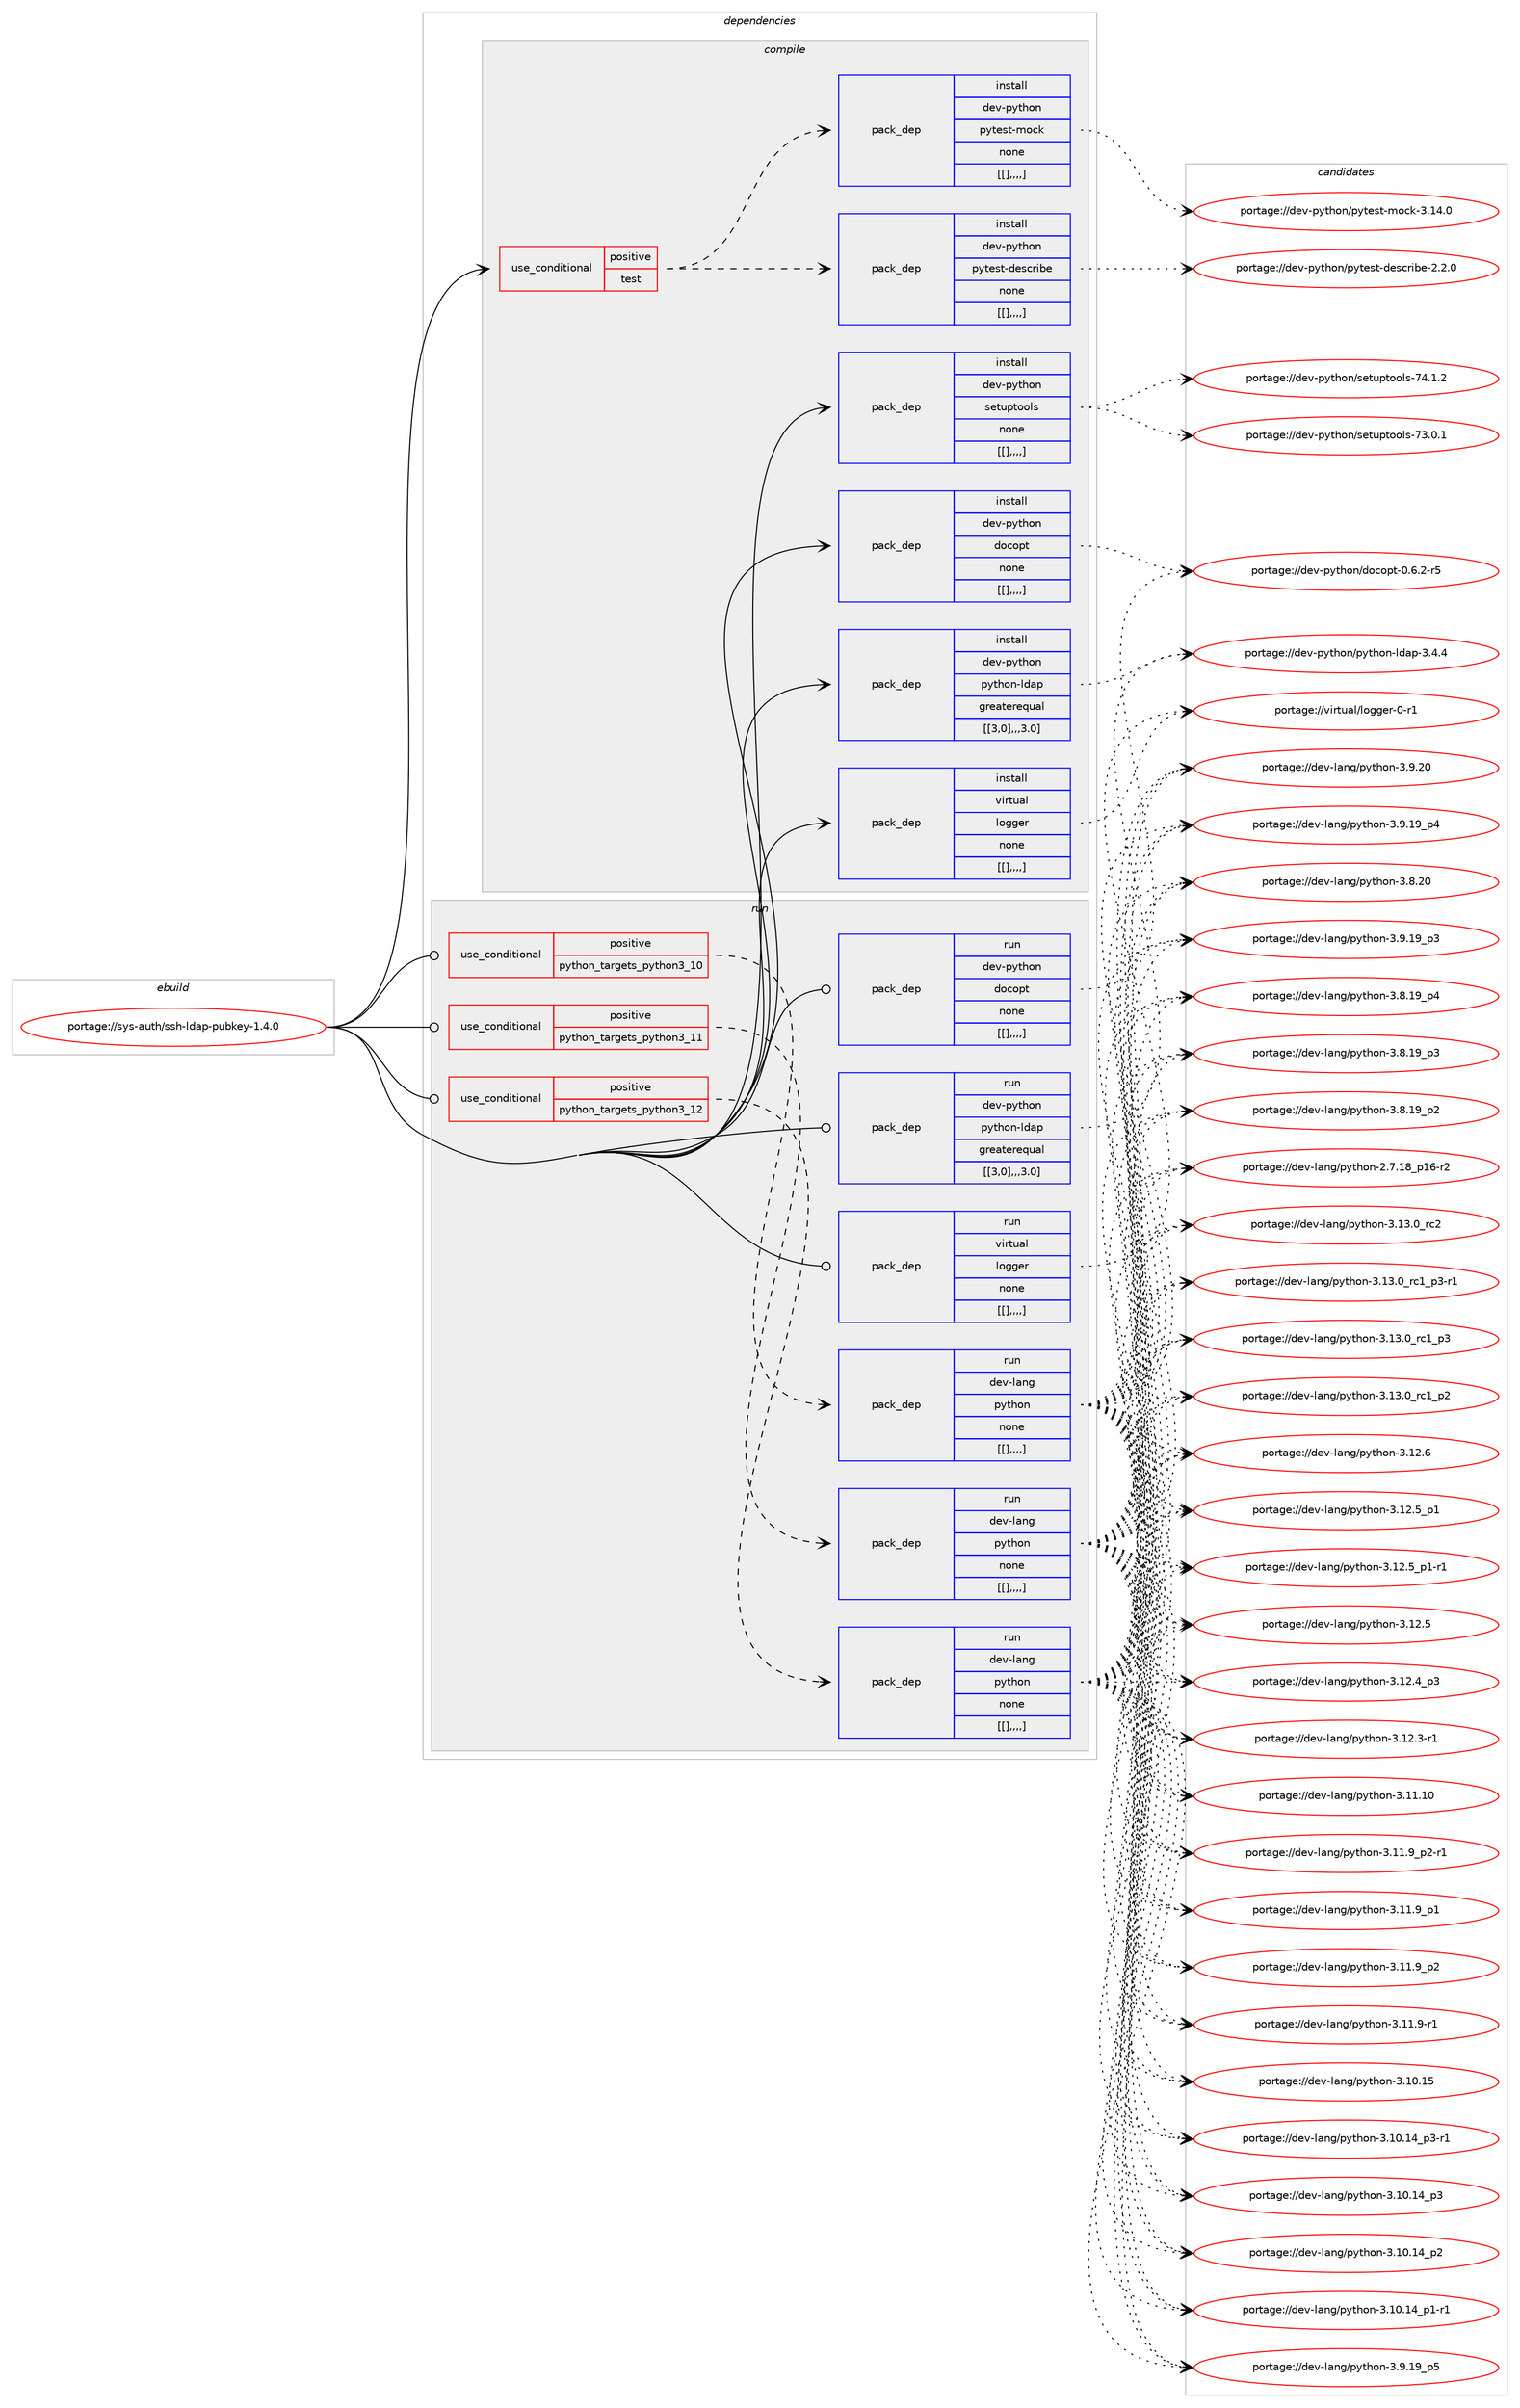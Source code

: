 digraph prolog {

# *************
# Graph options
# *************

newrank=true;
concentrate=true;
compound=true;
graph [rankdir=LR,fontname=Helvetica,fontsize=10,ranksep=1.5];#, ranksep=2.5, nodesep=0.2];
edge  [arrowhead=vee];
node  [fontname=Helvetica,fontsize=10];

# **********
# The ebuild
# **********

subgraph cluster_leftcol {
color=gray;
label=<<i>ebuild</i>>;
id [label="portage://sys-auth/ssh-ldap-pubkey-1.4.0", color=red, width=4, href="../sys-auth/ssh-ldap-pubkey-1.4.0.svg"];
}

# ****************
# The dependencies
# ****************

subgraph cluster_midcol {
color=gray;
label=<<i>dependencies</i>>;
subgraph cluster_compile {
fillcolor="#eeeeee";
style=filled;
label=<<i>compile</i>>;
subgraph cond117557 {
dependency444094 [label=<<TABLE BORDER="0" CELLBORDER="1" CELLSPACING="0" CELLPADDING="4"><TR><TD ROWSPAN="3" CELLPADDING="10">use_conditional</TD></TR><TR><TD>positive</TD></TR><TR><TD>test</TD></TR></TABLE>>, shape=none, color=red];
subgraph pack323466 {
dependency444095 [label=<<TABLE BORDER="0" CELLBORDER="1" CELLSPACING="0" CELLPADDING="4" WIDTH="220"><TR><TD ROWSPAN="6" CELLPADDING="30">pack_dep</TD></TR><TR><TD WIDTH="110">install</TD></TR><TR><TD>dev-python</TD></TR><TR><TD>pytest-describe</TD></TR><TR><TD>none</TD></TR><TR><TD>[[],,,,]</TD></TR></TABLE>>, shape=none, color=blue];
}
dependency444094:e -> dependency444095:w [weight=20,style="dashed",arrowhead="vee"];
subgraph pack323467 {
dependency444096 [label=<<TABLE BORDER="0" CELLBORDER="1" CELLSPACING="0" CELLPADDING="4" WIDTH="220"><TR><TD ROWSPAN="6" CELLPADDING="30">pack_dep</TD></TR><TR><TD WIDTH="110">install</TD></TR><TR><TD>dev-python</TD></TR><TR><TD>pytest-mock</TD></TR><TR><TD>none</TD></TR><TR><TD>[[],,,,]</TD></TR></TABLE>>, shape=none, color=blue];
}
dependency444094:e -> dependency444096:w [weight=20,style="dashed",arrowhead="vee"];
}
id:e -> dependency444094:w [weight=20,style="solid",arrowhead="vee"];
subgraph pack323468 {
dependency444097 [label=<<TABLE BORDER="0" CELLBORDER="1" CELLSPACING="0" CELLPADDING="4" WIDTH="220"><TR><TD ROWSPAN="6" CELLPADDING="30">pack_dep</TD></TR><TR><TD WIDTH="110">install</TD></TR><TR><TD>dev-python</TD></TR><TR><TD>docopt</TD></TR><TR><TD>none</TD></TR><TR><TD>[[],,,,]</TD></TR></TABLE>>, shape=none, color=blue];
}
id:e -> dependency444097:w [weight=20,style="solid",arrowhead="vee"];
subgraph pack323469 {
dependency444098 [label=<<TABLE BORDER="0" CELLBORDER="1" CELLSPACING="0" CELLPADDING="4" WIDTH="220"><TR><TD ROWSPAN="6" CELLPADDING="30">pack_dep</TD></TR><TR><TD WIDTH="110">install</TD></TR><TR><TD>dev-python</TD></TR><TR><TD>python-ldap</TD></TR><TR><TD>greaterequal</TD></TR><TR><TD>[[3,0],,,3.0]</TD></TR></TABLE>>, shape=none, color=blue];
}
id:e -> dependency444098:w [weight=20,style="solid",arrowhead="vee"];
subgraph pack323470 {
dependency444099 [label=<<TABLE BORDER="0" CELLBORDER="1" CELLSPACING="0" CELLPADDING="4" WIDTH="220"><TR><TD ROWSPAN="6" CELLPADDING="30">pack_dep</TD></TR><TR><TD WIDTH="110">install</TD></TR><TR><TD>dev-python</TD></TR><TR><TD>setuptools</TD></TR><TR><TD>none</TD></TR><TR><TD>[[],,,,]</TD></TR></TABLE>>, shape=none, color=blue];
}
id:e -> dependency444099:w [weight=20,style="solid",arrowhead="vee"];
subgraph pack323471 {
dependency444100 [label=<<TABLE BORDER="0" CELLBORDER="1" CELLSPACING="0" CELLPADDING="4" WIDTH="220"><TR><TD ROWSPAN="6" CELLPADDING="30">pack_dep</TD></TR><TR><TD WIDTH="110">install</TD></TR><TR><TD>virtual</TD></TR><TR><TD>logger</TD></TR><TR><TD>none</TD></TR><TR><TD>[[],,,,]</TD></TR></TABLE>>, shape=none, color=blue];
}
id:e -> dependency444100:w [weight=20,style="solid",arrowhead="vee"];
}
subgraph cluster_compileandrun {
fillcolor="#eeeeee";
style=filled;
label=<<i>compile and run</i>>;
}
subgraph cluster_run {
fillcolor="#eeeeee";
style=filled;
label=<<i>run</i>>;
subgraph cond117558 {
dependency444101 [label=<<TABLE BORDER="0" CELLBORDER="1" CELLSPACING="0" CELLPADDING="4"><TR><TD ROWSPAN="3" CELLPADDING="10">use_conditional</TD></TR><TR><TD>positive</TD></TR><TR><TD>python_targets_python3_10</TD></TR></TABLE>>, shape=none, color=red];
subgraph pack323472 {
dependency444102 [label=<<TABLE BORDER="0" CELLBORDER="1" CELLSPACING="0" CELLPADDING="4" WIDTH="220"><TR><TD ROWSPAN="6" CELLPADDING="30">pack_dep</TD></TR><TR><TD WIDTH="110">run</TD></TR><TR><TD>dev-lang</TD></TR><TR><TD>python</TD></TR><TR><TD>none</TD></TR><TR><TD>[[],,,,]</TD></TR></TABLE>>, shape=none, color=blue];
}
dependency444101:e -> dependency444102:w [weight=20,style="dashed",arrowhead="vee"];
}
id:e -> dependency444101:w [weight=20,style="solid",arrowhead="odot"];
subgraph cond117559 {
dependency444103 [label=<<TABLE BORDER="0" CELLBORDER="1" CELLSPACING="0" CELLPADDING="4"><TR><TD ROWSPAN="3" CELLPADDING="10">use_conditional</TD></TR><TR><TD>positive</TD></TR><TR><TD>python_targets_python3_11</TD></TR></TABLE>>, shape=none, color=red];
subgraph pack323473 {
dependency444104 [label=<<TABLE BORDER="0" CELLBORDER="1" CELLSPACING="0" CELLPADDING="4" WIDTH="220"><TR><TD ROWSPAN="6" CELLPADDING="30">pack_dep</TD></TR><TR><TD WIDTH="110">run</TD></TR><TR><TD>dev-lang</TD></TR><TR><TD>python</TD></TR><TR><TD>none</TD></TR><TR><TD>[[],,,,]</TD></TR></TABLE>>, shape=none, color=blue];
}
dependency444103:e -> dependency444104:w [weight=20,style="dashed",arrowhead="vee"];
}
id:e -> dependency444103:w [weight=20,style="solid",arrowhead="odot"];
subgraph cond117560 {
dependency444105 [label=<<TABLE BORDER="0" CELLBORDER="1" CELLSPACING="0" CELLPADDING="4"><TR><TD ROWSPAN="3" CELLPADDING="10">use_conditional</TD></TR><TR><TD>positive</TD></TR><TR><TD>python_targets_python3_12</TD></TR></TABLE>>, shape=none, color=red];
subgraph pack323474 {
dependency444106 [label=<<TABLE BORDER="0" CELLBORDER="1" CELLSPACING="0" CELLPADDING="4" WIDTH="220"><TR><TD ROWSPAN="6" CELLPADDING="30">pack_dep</TD></TR><TR><TD WIDTH="110">run</TD></TR><TR><TD>dev-lang</TD></TR><TR><TD>python</TD></TR><TR><TD>none</TD></TR><TR><TD>[[],,,,]</TD></TR></TABLE>>, shape=none, color=blue];
}
dependency444105:e -> dependency444106:w [weight=20,style="dashed",arrowhead="vee"];
}
id:e -> dependency444105:w [weight=20,style="solid",arrowhead="odot"];
subgraph pack323475 {
dependency444107 [label=<<TABLE BORDER="0" CELLBORDER="1" CELLSPACING="0" CELLPADDING="4" WIDTH="220"><TR><TD ROWSPAN="6" CELLPADDING="30">pack_dep</TD></TR><TR><TD WIDTH="110">run</TD></TR><TR><TD>dev-python</TD></TR><TR><TD>docopt</TD></TR><TR><TD>none</TD></TR><TR><TD>[[],,,,]</TD></TR></TABLE>>, shape=none, color=blue];
}
id:e -> dependency444107:w [weight=20,style="solid",arrowhead="odot"];
subgraph pack323476 {
dependency444108 [label=<<TABLE BORDER="0" CELLBORDER="1" CELLSPACING="0" CELLPADDING="4" WIDTH="220"><TR><TD ROWSPAN="6" CELLPADDING="30">pack_dep</TD></TR><TR><TD WIDTH="110">run</TD></TR><TR><TD>dev-python</TD></TR><TR><TD>python-ldap</TD></TR><TR><TD>greaterequal</TD></TR><TR><TD>[[3,0],,,3.0]</TD></TR></TABLE>>, shape=none, color=blue];
}
id:e -> dependency444108:w [weight=20,style="solid",arrowhead="odot"];
subgraph pack323477 {
dependency444109 [label=<<TABLE BORDER="0" CELLBORDER="1" CELLSPACING="0" CELLPADDING="4" WIDTH="220"><TR><TD ROWSPAN="6" CELLPADDING="30">pack_dep</TD></TR><TR><TD WIDTH="110">run</TD></TR><TR><TD>virtual</TD></TR><TR><TD>logger</TD></TR><TR><TD>none</TD></TR><TR><TD>[[],,,,]</TD></TR></TABLE>>, shape=none, color=blue];
}
id:e -> dependency444109:w [weight=20,style="solid",arrowhead="odot"];
}
}

# **************
# The candidates
# **************

subgraph cluster_choices {
rank=same;
color=gray;
label=<<i>candidates</i>>;

subgraph choice323466 {
color=black;
nodesep=1;
choice1001011184511212111610411111047112121116101115116451001011159911410598101455046504648 [label="portage://dev-python/pytest-describe-2.2.0", color=red, width=4,href="../dev-python/pytest-describe-2.2.0.svg"];
dependency444095:e -> choice1001011184511212111610411111047112121116101115116451001011159911410598101455046504648:w [style=dotted,weight="100"];
}
subgraph choice323467 {
color=black;
nodesep=1;
choice1001011184511212111610411111047112121116101115116451091119910745514649524648 [label="portage://dev-python/pytest-mock-3.14.0", color=red, width=4,href="../dev-python/pytest-mock-3.14.0.svg"];
dependency444096:e -> choice1001011184511212111610411111047112121116101115116451091119910745514649524648:w [style=dotted,weight="100"];
}
subgraph choice323468 {
color=black;
nodesep=1;
choice1001011184511212111610411111047100111991111121164548465446504511453 [label="portage://dev-python/docopt-0.6.2-r5", color=red, width=4,href="../dev-python/docopt-0.6.2-r5.svg"];
dependency444097:e -> choice1001011184511212111610411111047100111991111121164548465446504511453:w [style=dotted,weight="100"];
}
subgraph choice323469 {
color=black;
nodesep=1;
choice10010111845112121116104111110471121211161041111104510810097112455146524652 [label="portage://dev-python/python-ldap-3.4.4", color=red, width=4,href="../dev-python/python-ldap-3.4.4.svg"];
dependency444098:e -> choice10010111845112121116104111110471121211161041111104510810097112455146524652:w [style=dotted,weight="100"];
}
subgraph choice323470 {
color=black;
nodesep=1;
choice100101118451121211161041111104711510111611711211611111110811545555246494650 [label="portage://dev-python/setuptools-74.1.2", color=red, width=4,href="../dev-python/setuptools-74.1.2.svg"];
choice100101118451121211161041111104711510111611711211611111110811545555146484649 [label="portage://dev-python/setuptools-73.0.1", color=red, width=4,href="../dev-python/setuptools-73.0.1.svg"];
dependency444099:e -> choice100101118451121211161041111104711510111611711211611111110811545555246494650:w [style=dotted,weight="100"];
dependency444099:e -> choice100101118451121211161041111104711510111611711211611111110811545555146484649:w [style=dotted,weight="100"];
}
subgraph choice323471 {
color=black;
nodesep=1;
choice118105114116117971084710811110310310111445484511449 [label="portage://virtual/logger-0-r1", color=red, width=4,href="../virtual/logger-0-r1.svg"];
dependency444100:e -> choice118105114116117971084710811110310310111445484511449:w [style=dotted,weight="100"];
}
subgraph choice323472 {
color=black;
nodesep=1;
choice10010111845108971101034711212111610411111045514649514648951149950 [label="portage://dev-lang/python-3.13.0_rc2", color=red, width=4,href="../dev-lang/python-3.13.0_rc2.svg"];
choice1001011184510897110103471121211161041111104551464951464895114994995112514511449 [label="portage://dev-lang/python-3.13.0_rc1_p3-r1", color=red, width=4,href="../dev-lang/python-3.13.0_rc1_p3-r1.svg"];
choice100101118451089711010347112121116104111110455146495146489511499499511251 [label="portage://dev-lang/python-3.13.0_rc1_p3", color=red, width=4,href="../dev-lang/python-3.13.0_rc1_p3.svg"];
choice100101118451089711010347112121116104111110455146495146489511499499511250 [label="portage://dev-lang/python-3.13.0_rc1_p2", color=red, width=4,href="../dev-lang/python-3.13.0_rc1_p2.svg"];
choice10010111845108971101034711212111610411111045514649504654 [label="portage://dev-lang/python-3.12.6", color=red, width=4,href="../dev-lang/python-3.12.6.svg"];
choice1001011184510897110103471121211161041111104551464950465395112494511449 [label="portage://dev-lang/python-3.12.5_p1-r1", color=red, width=4,href="../dev-lang/python-3.12.5_p1-r1.svg"];
choice100101118451089711010347112121116104111110455146495046539511249 [label="portage://dev-lang/python-3.12.5_p1", color=red, width=4,href="../dev-lang/python-3.12.5_p1.svg"];
choice10010111845108971101034711212111610411111045514649504653 [label="portage://dev-lang/python-3.12.5", color=red, width=4,href="../dev-lang/python-3.12.5.svg"];
choice100101118451089711010347112121116104111110455146495046529511251 [label="portage://dev-lang/python-3.12.4_p3", color=red, width=4,href="../dev-lang/python-3.12.4_p3.svg"];
choice100101118451089711010347112121116104111110455146495046514511449 [label="portage://dev-lang/python-3.12.3-r1", color=red, width=4,href="../dev-lang/python-3.12.3-r1.svg"];
choice1001011184510897110103471121211161041111104551464949464948 [label="portage://dev-lang/python-3.11.10", color=red, width=4,href="../dev-lang/python-3.11.10.svg"];
choice1001011184510897110103471121211161041111104551464949465795112504511449 [label="portage://dev-lang/python-3.11.9_p2-r1", color=red, width=4,href="../dev-lang/python-3.11.9_p2-r1.svg"];
choice100101118451089711010347112121116104111110455146494946579511250 [label="portage://dev-lang/python-3.11.9_p2", color=red, width=4,href="../dev-lang/python-3.11.9_p2.svg"];
choice100101118451089711010347112121116104111110455146494946579511249 [label="portage://dev-lang/python-3.11.9_p1", color=red, width=4,href="../dev-lang/python-3.11.9_p1.svg"];
choice100101118451089711010347112121116104111110455146494946574511449 [label="portage://dev-lang/python-3.11.9-r1", color=red, width=4,href="../dev-lang/python-3.11.9-r1.svg"];
choice1001011184510897110103471121211161041111104551464948464953 [label="portage://dev-lang/python-3.10.15", color=red, width=4,href="../dev-lang/python-3.10.15.svg"];
choice100101118451089711010347112121116104111110455146494846495295112514511449 [label="portage://dev-lang/python-3.10.14_p3-r1", color=red, width=4,href="../dev-lang/python-3.10.14_p3-r1.svg"];
choice10010111845108971101034711212111610411111045514649484649529511251 [label="portage://dev-lang/python-3.10.14_p3", color=red, width=4,href="../dev-lang/python-3.10.14_p3.svg"];
choice10010111845108971101034711212111610411111045514649484649529511250 [label="portage://dev-lang/python-3.10.14_p2", color=red, width=4,href="../dev-lang/python-3.10.14_p2.svg"];
choice100101118451089711010347112121116104111110455146494846495295112494511449 [label="portage://dev-lang/python-3.10.14_p1-r1", color=red, width=4,href="../dev-lang/python-3.10.14_p1-r1.svg"];
choice10010111845108971101034711212111610411111045514657465048 [label="portage://dev-lang/python-3.9.20", color=red, width=4,href="../dev-lang/python-3.9.20.svg"];
choice100101118451089711010347112121116104111110455146574649579511253 [label="portage://dev-lang/python-3.9.19_p5", color=red, width=4,href="../dev-lang/python-3.9.19_p5.svg"];
choice100101118451089711010347112121116104111110455146574649579511252 [label="portage://dev-lang/python-3.9.19_p4", color=red, width=4,href="../dev-lang/python-3.9.19_p4.svg"];
choice100101118451089711010347112121116104111110455146574649579511251 [label="portage://dev-lang/python-3.9.19_p3", color=red, width=4,href="../dev-lang/python-3.9.19_p3.svg"];
choice10010111845108971101034711212111610411111045514656465048 [label="portage://dev-lang/python-3.8.20", color=red, width=4,href="../dev-lang/python-3.8.20.svg"];
choice100101118451089711010347112121116104111110455146564649579511252 [label="portage://dev-lang/python-3.8.19_p4", color=red, width=4,href="../dev-lang/python-3.8.19_p4.svg"];
choice100101118451089711010347112121116104111110455146564649579511251 [label="portage://dev-lang/python-3.8.19_p3", color=red, width=4,href="../dev-lang/python-3.8.19_p3.svg"];
choice100101118451089711010347112121116104111110455146564649579511250 [label="portage://dev-lang/python-3.8.19_p2", color=red, width=4,href="../dev-lang/python-3.8.19_p2.svg"];
choice100101118451089711010347112121116104111110455046554649569511249544511450 [label="portage://dev-lang/python-2.7.18_p16-r2", color=red, width=4,href="../dev-lang/python-2.7.18_p16-r2.svg"];
dependency444102:e -> choice10010111845108971101034711212111610411111045514649514648951149950:w [style=dotted,weight="100"];
dependency444102:e -> choice1001011184510897110103471121211161041111104551464951464895114994995112514511449:w [style=dotted,weight="100"];
dependency444102:e -> choice100101118451089711010347112121116104111110455146495146489511499499511251:w [style=dotted,weight="100"];
dependency444102:e -> choice100101118451089711010347112121116104111110455146495146489511499499511250:w [style=dotted,weight="100"];
dependency444102:e -> choice10010111845108971101034711212111610411111045514649504654:w [style=dotted,weight="100"];
dependency444102:e -> choice1001011184510897110103471121211161041111104551464950465395112494511449:w [style=dotted,weight="100"];
dependency444102:e -> choice100101118451089711010347112121116104111110455146495046539511249:w [style=dotted,weight="100"];
dependency444102:e -> choice10010111845108971101034711212111610411111045514649504653:w [style=dotted,weight="100"];
dependency444102:e -> choice100101118451089711010347112121116104111110455146495046529511251:w [style=dotted,weight="100"];
dependency444102:e -> choice100101118451089711010347112121116104111110455146495046514511449:w [style=dotted,weight="100"];
dependency444102:e -> choice1001011184510897110103471121211161041111104551464949464948:w [style=dotted,weight="100"];
dependency444102:e -> choice1001011184510897110103471121211161041111104551464949465795112504511449:w [style=dotted,weight="100"];
dependency444102:e -> choice100101118451089711010347112121116104111110455146494946579511250:w [style=dotted,weight="100"];
dependency444102:e -> choice100101118451089711010347112121116104111110455146494946579511249:w [style=dotted,weight="100"];
dependency444102:e -> choice100101118451089711010347112121116104111110455146494946574511449:w [style=dotted,weight="100"];
dependency444102:e -> choice1001011184510897110103471121211161041111104551464948464953:w [style=dotted,weight="100"];
dependency444102:e -> choice100101118451089711010347112121116104111110455146494846495295112514511449:w [style=dotted,weight="100"];
dependency444102:e -> choice10010111845108971101034711212111610411111045514649484649529511251:w [style=dotted,weight="100"];
dependency444102:e -> choice10010111845108971101034711212111610411111045514649484649529511250:w [style=dotted,weight="100"];
dependency444102:e -> choice100101118451089711010347112121116104111110455146494846495295112494511449:w [style=dotted,weight="100"];
dependency444102:e -> choice10010111845108971101034711212111610411111045514657465048:w [style=dotted,weight="100"];
dependency444102:e -> choice100101118451089711010347112121116104111110455146574649579511253:w [style=dotted,weight="100"];
dependency444102:e -> choice100101118451089711010347112121116104111110455146574649579511252:w [style=dotted,weight="100"];
dependency444102:e -> choice100101118451089711010347112121116104111110455146574649579511251:w [style=dotted,weight="100"];
dependency444102:e -> choice10010111845108971101034711212111610411111045514656465048:w [style=dotted,weight="100"];
dependency444102:e -> choice100101118451089711010347112121116104111110455146564649579511252:w [style=dotted,weight="100"];
dependency444102:e -> choice100101118451089711010347112121116104111110455146564649579511251:w [style=dotted,weight="100"];
dependency444102:e -> choice100101118451089711010347112121116104111110455146564649579511250:w [style=dotted,weight="100"];
dependency444102:e -> choice100101118451089711010347112121116104111110455046554649569511249544511450:w [style=dotted,weight="100"];
}
subgraph choice323473 {
color=black;
nodesep=1;
choice10010111845108971101034711212111610411111045514649514648951149950 [label="portage://dev-lang/python-3.13.0_rc2", color=red, width=4,href="../dev-lang/python-3.13.0_rc2.svg"];
choice1001011184510897110103471121211161041111104551464951464895114994995112514511449 [label="portage://dev-lang/python-3.13.0_rc1_p3-r1", color=red, width=4,href="../dev-lang/python-3.13.0_rc1_p3-r1.svg"];
choice100101118451089711010347112121116104111110455146495146489511499499511251 [label="portage://dev-lang/python-3.13.0_rc1_p3", color=red, width=4,href="../dev-lang/python-3.13.0_rc1_p3.svg"];
choice100101118451089711010347112121116104111110455146495146489511499499511250 [label="portage://dev-lang/python-3.13.0_rc1_p2", color=red, width=4,href="../dev-lang/python-3.13.0_rc1_p2.svg"];
choice10010111845108971101034711212111610411111045514649504654 [label="portage://dev-lang/python-3.12.6", color=red, width=4,href="../dev-lang/python-3.12.6.svg"];
choice1001011184510897110103471121211161041111104551464950465395112494511449 [label="portage://dev-lang/python-3.12.5_p1-r1", color=red, width=4,href="../dev-lang/python-3.12.5_p1-r1.svg"];
choice100101118451089711010347112121116104111110455146495046539511249 [label="portage://dev-lang/python-3.12.5_p1", color=red, width=4,href="../dev-lang/python-3.12.5_p1.svg"];
choice10010111845108971101034711212111610411111045514649504653 [label="portage://dev-lang/python-3.12.5", color=red, width=4,href="../dev-lang/python-3.12.5.svg"];
choice100101118451089711010347112121116104111110455146495046529511251 [label="portage://dev-lang/python-3.12.4_p3", color=red, width=4,href="../dev-lang/python-3.12.4_p3.svg"];
choice100101118451089711010347112121116104111110455146495046514511449 [label="portage://dev-lang/python-3.12.3-r1", color=red, width=4,href="../dev-lang/python-3.12.3-r1.svg"];
choice1001011184510897110103471121211161041111104551464949464948 [label="portage://dev-lang/python-3.11.10", color=red, width=4,href="../dev-lang/python-3.11.10.svg"];
choice1001011184510897110103471121211161041111104551464949465795112504511449 [label="portage://dev-lang/python-3.11.9_p2-r1", color=red, width=4,href="../dev-lang/python-3.11.9_p2-r1.svg"];
choice100101118451089711010347112121116104111110455146494946579511250 [label="portage://dev-lang/python-3.11.9_p2", color=red, width=4,href="../dev-lang/python-3.11.9_p2.svg"];
choice100101118451089711010347112121116104111110455146494946579511249 [label="portage://dev-lang/python-3.11.9_p1", color=red, width=4,href="../dev-lang/python-3.11.9_p1.svg"];
choice100101118451089711010347112121116104111110455146494946574511449 [label="portage://dev-lang/python-3.11.9-r1", color=red, width=4,href="../dev-lang/python-3.11.9-r1.svg"];
choice1001011184510897110103471121211161041111104551464948464953 [label="portage://dev-lang/python-3.10.15", color=red, width=4,href="../dev-lang/python-3.10.15.svg"];
choice100101118451089711010347112121116104111110455146494846495295112514511449 [label="portage://dev-lang/python-3.10.14_p3-r1", color=red, width=4,href="../dev-lang/python-3.10.14_p3-r1.svg"];
choice10010111845108971101034711212111610411111045514649484649529511251 [label="portage://dev-lang/python-3.10.14_p3", color=red, width=4,href="../dev-lang/python-3.10.14_p3.svg"];
choice10010111845108971101034711212111610411111045514649484649529511250 [label="portage://dev-lang/python-3.10.14_p2", color=red, width=4,href="../dev-lang/python-3.10.14_p2.svg"];
choice100101118451089711010347112121116104111110455146494846495295112494511449 [label="portage://dev-lang/python-3.10.14_p1-r1", color=red, width=4,href="../dev-lang/python-3.10.14_p1-r1.svg"];
choice10010111845108971101034711212111610411111045514657465048 [label="portage://dev-lang/python-3.9.20", color=red, width=4,href="../dev-lang/python-3.9.20.svg"];
choice100101118451089711010347112121116104111110455146574649579511253 [label="portage://dev-lang/python-3.9.19_p5", color=red, width=4,href="../dev-lang/python-3.9.19_p5.svg"];
choice100101118451089711010347112121116104111110455146574649579511252 [label="portage://dev-lang/python-3.9.19_p4", color=red, width=4,href="../dev-lang/python-3.9.19_p4.svg"];
choice100101118451089711010347112121116104111110455146574649579511251 [label="portage://dev-lang/python-3.9.19_p3", color=red, width=4,href="../dev-lang/python-3.9.19_p3.svg"];
choice10010111845108971101034711212111610411111045514656465048 [label="portage://dev-lang/python-3.8.20", color=red, width=4,href="../dev-lang/python-3.8.20.svg"];
choice100101118451089711010347112121116104111110455146564649579511252 [label="portage://dev-lang/python-3.8.19_p4", color=red, width=4,href="../dev-lang/python-3.8.19_p4.svg"];
choice100101118451089711010347112121116104111110455146564649579511251 [label="portage://dev-lang/python-3.8.19_p3", color=red, width=4,href="../dev-lang/python-3.8.19_p3.svg"];
choice100101118451089711010347112121116104111110455146564649579511250 [label="portage://dev-lang/python-3.8.19_p2", color=red, width=4,href="../dev-lang/python-3.8.19_p2.svg"];
choice100101118451089711010347112121116104111110455046554649569511249544511450 [label="portage://dev-lang/python-2.7.18_p16-r2", color=red, width=4,href="../dev-lang/python-2.7.18_p16-r2.svg"];
dependency444104:e -> choice10010111845108971101034711212111610411111045514649514648951149950:w [style=dotted,weight="100"];
dependency444104:e -> choice1001011184510897110103471121211161041111104551464951464895114994995112514511449:w [style=dotted,weight="100"];
dependency444104:e -> choice100101118451089711010347112121116104111110455146495146489511499499511251:w [style=dotted,weight="100"];
dependency444104:e -> choice100101118451089711010347112121116104111110455146495146489511499499511250:w [style=dotted,weight="100"];
dependency444104:e -> choice10010111845108971101034711212111610411111045514649504654:w [style=dotted,weight="100"];
dependency444104:e -> choice1001011184510897110103471121211161041111104551464950465395112494511449:w [style=dotted,weight="100"];
dependency444104:e -> choice100101118451089711010347112121116104111110455146495046539511249:w [style=dotted,weight="100"];
dependency444104:e -> choice10010111845108971101034711212111610411111045514649504653:w [style=dotted,weight="100"];
dependency444104:e -> choice100101118451089711010347112121116104111110455146495046529511251:w [style=dotted,weight="100"];
dependency444104:e -> choice100101118451089711010347112121116104111110455146495046514511449:w [style=dotted,weight="100"];
dependency444104:e -> choice1001011184510897110103471121211161041111104551464949464948:w [style=dotted,weight="100"];
dependency444104:e -> choice1001011184510897110103471121211161041111104551464949465795112504511449:w [style=dotted,weight="100"];
dependency444104:e -> choice100101118451089711010347112121116104111110455146494946579511250:w [style=dotted,weight="100"];
dependency444104:e -> choice100101118451089711010347112121116104111110455146494946579511249:w [style=dotted,weight="100"];
dependency444104:e -> choice100101118451089711010347112121116104111110455146494946574511449:w [style=dotted,weight="100"];
dependency444104:e -> choice1001011184510897110103471121211161041111104551464948464953:w [style=dotted,weight="100"];
dependency444104:e -> choice100101118451089711010347112121116104111110455146494846495295112514511449:w [style=dotted,weight="100"];
dependency444104:e -> choice10010111845108971101034711212111610411111045514649484649529511251:w [style=dotted,weight="100"];
dependency444104:e -> choice10010111845108971101034711212111610411111045514649484649529511250:w [style=dotted,weight="100"];
dependency444104:e -> choice100101118451089711010347112121116104111110455146494846495295112494511449:w [style=dotted,weight="100"];
dependency444104:e -> choice10010111845108971101034711212111610411111045514657465048:w [style=dotted,weight="100"];
dependency444104:e -> choice100101118451089711010347112121116104111110455146574649579511253:w [style=dotted,weight="100"];
dependency444104:e -> choice100101118451089711010347112121116104111110455146574649579511252:w [style=dotted,weight="100"];
dependency444104:e -> choice100101118451089711010347112121116104111110455146574649579511251:w [style=dotted,weight="100"];
dependency444104:e -> choice10010111845108971101034711212111610411111045514656465048:w [style=dotted,weight="100"];
dependency444104:e -> choice100101118451089711010347112121116104111110455146564649579511252:w [style=dotted,weight="100"];
dependency444104:e -> choice100101118451089711010347112121116104111110455146564649579511251:w [style=dotted,weight="100"];
dependency444104:e -> choice100101118451089711010347112121116104111110455146564649579511250:w [style=dotted,weight="100"];
dependency444104:e -> choice100101118451089711010347112121116104111110455046554649569511249544511450:w [style=dotted,weight="100"];
}
subgraph choice323474 {
color=black;
nodesep=1;
choice10010111845108971101034711212111610411111045514649514648951149950 [label="portage://dev-lang/python-3.13.0_rc2", color=red, width=4,href="../dev-lang/python-3.13.0_rc2.svg"];
choice1001011184510897110103471121211161041111104551464951464895114994995112514511449 [label="portage://dev-lang/python-3.13.0_rc1_p3-r1", color=red, width=4,href="../dev-lang/python-3.13.0_rc1_p3-r1.svg"];
choice100101118451089711010347112121116104111110455146495146489511499499511251 [label="portage://dev-lang/python-3.13.0_rc1_p3", color=red, width=4,href="../dev-lang/python-3.13.0_rc1_p3.svg"];
choice100101118451089711010347112121116104111110455146495146489511499499511250 [label="portage://dev-lang/python-3.13.0_rc1_p2", color=red, width=4,href="../dev-lang/python-3.13.0_rc1_p2.svg"];
choice10010111845108971101034711212111610411111045514649504654 [label="portage://dev-lang/python-3.12.6", color=red, width=4,href="../dev-lang/python-3.12.6.svg"];
choice1001011184510897110103471121211161041111104551464950465395112494511449 [label="portage://dev-lang/python-3.12.5_p1-r1", color=red, width=4,href="../dev-lang/python-3.12.5_p1-r1.svg"];
choice100101118451089711010347112121116104111110455146495046539511249 [label="portage://dev-lang/python-3.12.5_p1", color=red, width=4,href="../dev-lang/python-3.12.5_p1.svg"];
choice10010111845108971101034711212111610411111045514649504653 [label="portage://dev-lang/python-3.12.5", color=red, width=4,href="../dev-lang/python-3.12.5.svg"];
choice100101118451089711010347112121116104111110455146495046529511251 [label="portage://dev-lang/python-3.12.4_p3", color=red, width=4,href="../dev-lang/python-3.12.4_p3.svg"];
choice100101118451089711010347112121116104111110455146495046514511449 [label="portage://dev-lang/python-3.12.3-r1", color=red, width=4,href="../dev-lang/python-3.12.3-r1.svg"];
choice1001011184510897110103471121211161041111104551464949464948 [label="portage://dev-lang/python-3.11.10", color=red, width=4,href="../dev-lang/python-3.11.10.svg"];
choice1001011184510897110103471121211161041111104551464949465795112504511449 [label="portage://dev-lang/python-3.11.9_p2-r1", color=red, width=4,href="../dev-lang/python-3.11.9_p2-r1.svg"];
choice100101118451089711010347112121116104111110455146494946579511250 [label="portage://dev-lang/python-3.11.9_p2", color=red, width=4,href="../dev-lang/python-3.11.9_p2.svg"];
choice100101118451089711010347112121116104111110455146494946579511249 [label="portage://dev-lang/python-3.11.9_p1", color=red, width=4,href="../dev-lang/python-3.11.9_p1.svg"];
choice100101118451089711010347112121116104111110455146494946574511449 [label="portage://dev-lang/python-3.11.9-r1", color=red, width=4,href="../dev-lang/python-3.11.9-r1.svg"];
choice1001011184510897110103471121211161041111104551464948464953 [label="portage://dev-lang/python-3.10.15", color=red, width=4,href="../dev-lang/python-3.10.15.svg"];
choice100101118451089711010347112121116104111110455146494846495295112514511449 [label="portage://dev-lang/python-3.10.14_p3-r1", color=red, width=4,href="../dev-lang/python-3.10.14_p3-r1.svg"];
choice10010111845108971101034711212111610411111045514649484649529511251 [label="portage://dev-lang/python-3.10.14_p3", color=red, width=4,href="../dev-lang/python-3.10.14_p3.svg"];
choice10010111845108971101034711212111610411111045514649484649529511250 [label="portage://dev-lang/python-3.10.14_p2", color=red, width=4,href="../dev-lang/python-3.10.14_p2.svg"];
choice100101118451089711010347112121116104111110455146494846495295112494511449 [label="portage://dev-lang/python-3.10.14_p1-r1", color=red, width=4,href="../dev-lang/python-3.10.14_p1-r1.svg"];
choice10010111845108971101034711212111610411111045514657465048 [label="portage://dev-lang/python-3.9.20", color=red, width=4,href="../dev-lang/python-3.9.20.svg"];
choice100101118451089711010347112121116104111110455146574649579511253 [label="portage://dev-lang/python-3.9.19_p5", color=red, width=4,href="../dev-lang/python-3.9.19_p5.svg"];
choice100101118451089711010347112121116104111110455146574649579511252 [label="portage://dev-lang/python-3.9.19_p4", color=red, width=4,href="../dev-lang/python-3.9.19_p4.svg"];
choice100101118451089711010347112121116104111110455146574649579511251 [label="portage://dev-lang/python-3.9.19_p3", color=red, width=4,href="../dev-lang/python-3.9.19_p3.svg"];
choice10010111845108971101034711212111610411111045514656465048 [label="portage://dev-lang/python-3.8.20", color=red, width=4,href="../dev-lang/python-3.8.20.svg"];
choice100101118451089711010347112121116104111110455146564649579511252 [label="portage://dev-lang/python-3.8.19_p4", color=red, width=4,href="../dev-lang/python-3.8.19_p4.svg"];
choice100101118451089711010347112121116104111110455146564649579511251 [label="portage://dev-lang/python-3.8.19_p3", color=red, width=4,href="../dev-lang/python-3.8.19_p3.svg"];
choice100101118451089711010347112121116104111110455146564649579511250 [label="portage://dev-lang/python-3.8.19_p2", color=red, width=4,href="../dev-lang/python-3.8.19_p2.svg"];
choice100101118451089711010347112121116104111110455046554649569511249544511450 [label="portage://dev-lang/python-2.7.18_p16-r2", color=red, width=4,href="../dev-lang/python-2.7.18_p16-r2.svg"];
dependency444106:e -> choice10010111845108971101034711212111610411111045514649514648951149950:w [style=dotted,weight="100"];
dependency444106:e -> choice1001011184510897110103471121211161041111104551464951464895114994995112514511449:w [style=dotted,weight="100"];
dependency444106:e -> choice100101118451089711010347112121116104111110455146495146489511499499511251:w [style=dotted,weight="100"];
dependency444106:e -> choice100101118451089711010347112121116104111110455146495146489511499499511250:w [style=dotted,weight="100"];
dependency444106:e -> choice10010111845108971101034711212111610411111045514649504654:w [style=dotted,weight="100"];
dependency444106:e -> choice1001011184510897110103471121211161041111104551464950465395112494511449:w [style=dotted,weight="100"];
dependency444106:e -> choice100101118451089711010347112121116104111110455146495046539511249:w [style=dotted,weight="100"];
dependency444106:e -> choice10010111845108971101034711212111610411111045514649504653:w [style=dotted,weight="100"];
dependency444106:e -> choice100101118451089711010347112121116104111110455146495046529511251:w [style=dotted,weight="100"];
dependency444106:e -> choice100101118451089711010347112121116104111110455146495046514511449:w [style=dotted,weight="100"];
dependency444106:e -> choice1001011184510897110103471121211161041111104551464949464948:w [style=dotted,weight="100"];
dependency444106:e -> choice1001011184510897110103471121211161041111104551464949465795112504511449:w [style=dotted,weight="100"];
dependency444106:e -> choice100101118451089711010347112121116104111110455146494946579511250:w [style=dotted,weight="100"];
dependency444106:e -> choice100101118451089711010347112121116104111110455146494946579511249:w [style=dotted,weight="100"];
dependency444106:e -> choice100101118451089711010347112121116104111110455146494946574511449:w [style=dotted,weight="100"];
dependency444106:e -> choice1001011184510897110103471121211161041111104551464948464953:w [style=dotted,weight="100"];
dependency444106:e -> choice100101118451089711010347112121116104111110455146494846495295112514511449:w [style=dotted,weight="100"];
dependency444106:e -> choice10010111845108971101034711212111610411111045514649484649529511251:w [style=dotted,weight="100"];
dependency444106:e -> choice10010111845108971101034711212111610411111045514649484649529511250:w [style=dotted,weight="100"];
dependency444106:e -> choice100101118451089711010347112121116104111110455146494846495295112494511449:w [style=dotted,weight="100"];
dependency444106:e -> choice10010111845108971101034711212111610411111045514657465048:w [style=dotted,weight="100"];
dependency444106:e -> choice100101118451089711010347112121116104111110455146574649579511253:w [style=dotted,weight="100"];
dependency444106:e -> choice100101118451089711010347112121116104111110455146574649579511252:w [style=dotted,weight="100"];
dependency444106:e -> choice100101118451089711010347112121116104111110455146574649579511251:w [style=dotted,weight="100"];
dependency444106:e -> choice10010111845108971101034711212111610411111045514656465048:w [style=dotted,weight="100"];
dependency444106:e -> choice100101118451089711010347112121116104111110455146564649579511252:w [style=dotted,weight="100"];
dependency444106:e -> choice100101118451089711010347112121116104111110455146564649579511251:w [style=dotted,weight="100"];
dependency444106:e -> choice100101118451089711010347112121116104111110455146564649579511250:w [style=dotted,weight="100"];
dependency444106:e -> choice100101118451089711010347112121116104111110455046554649569511249544511450:w [style=dotted,weight="100"];
}
subgraph choice323475 {
color=black;
nodesep=1;
choice1001011184511212111610411111047100111991111121164548465446504511453 [label="portage://dev-python/docopt-0.6.2-r5", color=red, width=4,href="../dev-python/docopt-0.6.2-r5.svg"];
dependency444107:e -> choice1001011184511212111610411111047100111991111121164548465446504511453:w [style=dotted,weight="100"];
}
subgraph choice323476 {
color=black;
nodesep=1;
choice10010111845112121116104111110471121211161041111104510810097112455146524652 [label="portage://dev-python/python-ldap-3.4.4", color=red, width=4,href="../dev-python/python-ldap-3.4.4.svg"];
dependency444108:e -> choice10010111845112121116104111110471121211161041111104510810097112455146524652:w [style=dotted,weight="100"];
}
subgraph choice323477 {
color=black;
nodesep=1;
choice118105114116117971084710811110310310111445484511449 [label="portage://virtual/logger-0-r1", color=red, width=4,href="../virtual/logger-0-r1.svg"];
dependency444109:e -> choice118105114116117971084710811110310310111445484511449:w [style=dotted,weight="100"];
}
}

}
